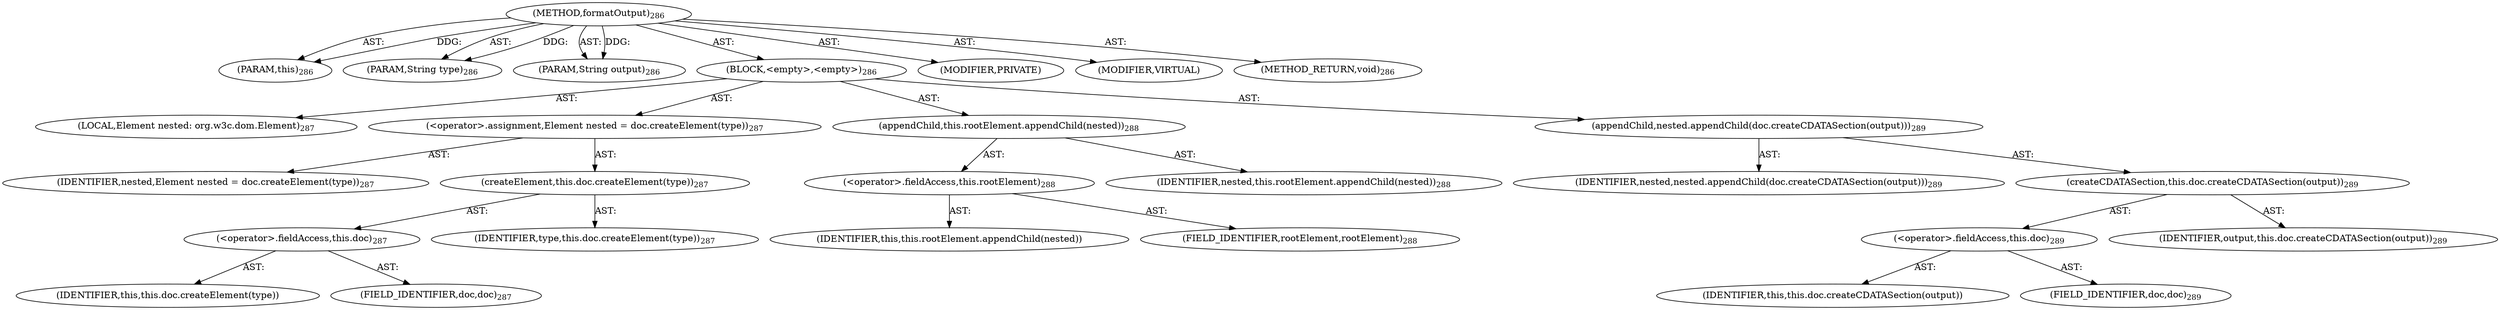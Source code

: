 digraph "formatOutput" {  
"111669149709" [label = <(METHOD,formatOutput)<SUB>286</SUB>> ]
"115964117020" [label = <(PARAM,this)<SUB>286</SUB>> ]
"115964117021" [label = <(PARAM,String type)<SUB>286</SUB>> ]
"115964117022" [label = <(PARAM,String output)<SUB>286</SUB>> ]
"25769803813" [label = <(BLOCK,&lt;empty&gt;,&lt;empty&gt;)<SUB>286</SUB>> ]
"94489280530" [label = <(LOCAL,Element nested: org.w3c.dom.Element)<SUB>287</SUB>> ]
"30064771253" [label = <(&lt;operator&gt;.assignment,Element nested = doc.createElement(type))<SUB>287</SUB>> ]
"68719476909" [label = <(IDENTIFIER,nested,Element nested = doc.createElement(type))<SUB>287</SUB>> ]
"30064771254" [label = <(createElement,this.doc.createElement(type))<SUB>287</SUB>> ]
"30064771255" [label = <(&lt;operator&gt;.fieldAccess,this.doc)<SUB>287</SUB>> ]
"68719476910" [label = <(IDENTIFIER,this,this.doc.createElement(type))> ]
"55834574886" [label = <(FIELD_IDENTIFIER,doc,doc)<SUB>287</SUB>> ]
"68719476911" [label = <(IDENTIFIER,type,this.doc.createElement(type))<SUB>287</SUB>> ]
"30064771256" [label = <(appendChild,this.rootElement.appendChild(nested))<SUB>288</SUB>> ]
"30064771257" [label = <(&lt;operator&gt;.fieldAccess,this.rootElement)<SUB>288</SUB>> ]
"68719476912" [label = <(IDENTIFIER,this,this.rootElement.appendChild(nested))> ]
"55834574887" [label = <(FIELD_IDENTIFIER,rootElement,rootElement)<SUB>288</SUB>> ]
"68719476913" [label = <(IDENTIFIER,nested,this.rootElement.appendChild(nested))<SUB>288</SUB>> ]
"30064771258" [label = <(appendChild,nested.appendChild(doc.createCDATASection(output)))<SUB>289</SUB>> ]
"68719476914" [label = <(IDENTIFIER,nested,nested.appendChild(doc.createCDATASection(output)))<SUB>289</SUB>> ]
"30064771259" [label = <(createCDATASection,this.doc.createCDATASection(output))<SUB>289</SUB>> ]
"30064771260" [label = <(&lt;operator&gt;.fieldAccess,this.doc)<SUB>289</SUB>> ]
"68719476915" [label = <(IDENTIFIER,this,this.doc.createCDATASection(output))> ]
"55834574888" [label = <(FIELD_IDENTIFIER,doc,doc)<SUB>289</SUB>> ]
"68719476916" [label = <(IDENTIFIER,output,this.doc.createCDATASection(output))<SUB>289</SUB>> ]
"133143986208" [label = <(MODIFIER,PRIVATE)> ]
"133143986209" [label = <(MODIFIER,VIRTUAL)> ]
"128849018893" [label = <(METHOD_RETURN,void)<SUB>286</SUB>> ]
  "111669149709" -> "115964117020"  [ label = "AST: "] 
  "111669149709" -> "115964117021"  [ label = "AST: "] 
  "111669149709" -> "115964117022"  [ label = "AST: "] 
  "111669149709" -> "25769803813"  [ label = "AST: "] 
  "111669149709" -> "133143986208"  [ label = "AST: "] 
  "111669149709" -> "133143986209"  [ label = "AST: "] 
  "111669149709" -> "128849018893"  [ label = "AST: "] 
  "25769803813" -> "94489280530"  [ label = "AST: "] 
  "25769803813" -> "30064771253"  [ label = "AST: "] 
  "25769803813" -> "30064771256"  [ label = "AST: "] 
  "25769803813" -> "30064771258"  [ label = "AST: "] 
  "30064771253" -> "68719476909"  [ label = "AST: "] 
  "30064771253" -> "30064771254"  [ label = "AST: "] 
  "30064771254" -> "30064771255"  [ label = "AST: "] 
  "30064771254" -> "68719476911"  [ label = "AST: "] 
  "30064771255" -> "68719476910"  [ label = "AST: "] 
  "30064771255" -> "55834574886"  [ label = "AST: "] 
  "30064771256" -> "30064771257"  [ label = "AST: "] 
  "30064771256" -> "68719476913"  [ label = "AST: "] 
  "30064771257" -> "68719476912"  [ label = "AST: "] 
  "30064771257" -> "55834574887"  [ label = "AST: "] 
  "30064771258" -> "68719476914"  [ label = "AST: "] 
  "30064771258" -> "30064771259"  [ label = "AST: "] 
  "30064771259" -> "30064771260"  [ label = "AST: "] 
  "30064771259" -> "68719476916"  [ label = "AST: "] 
  "30064771260" -> "68719476915"  [ label = "AST: "] 
  "30064771260" -> "55834574888"  [ label = "AST: "] 
  "111669149709" -> "115964117020"  [ label = "DDG: "] 
  "111669149709" -> "115964117021"  [ label = "DDG: "] 
  "111669149709" -> "115964117022"  [ label = "DDG: "] 
}

